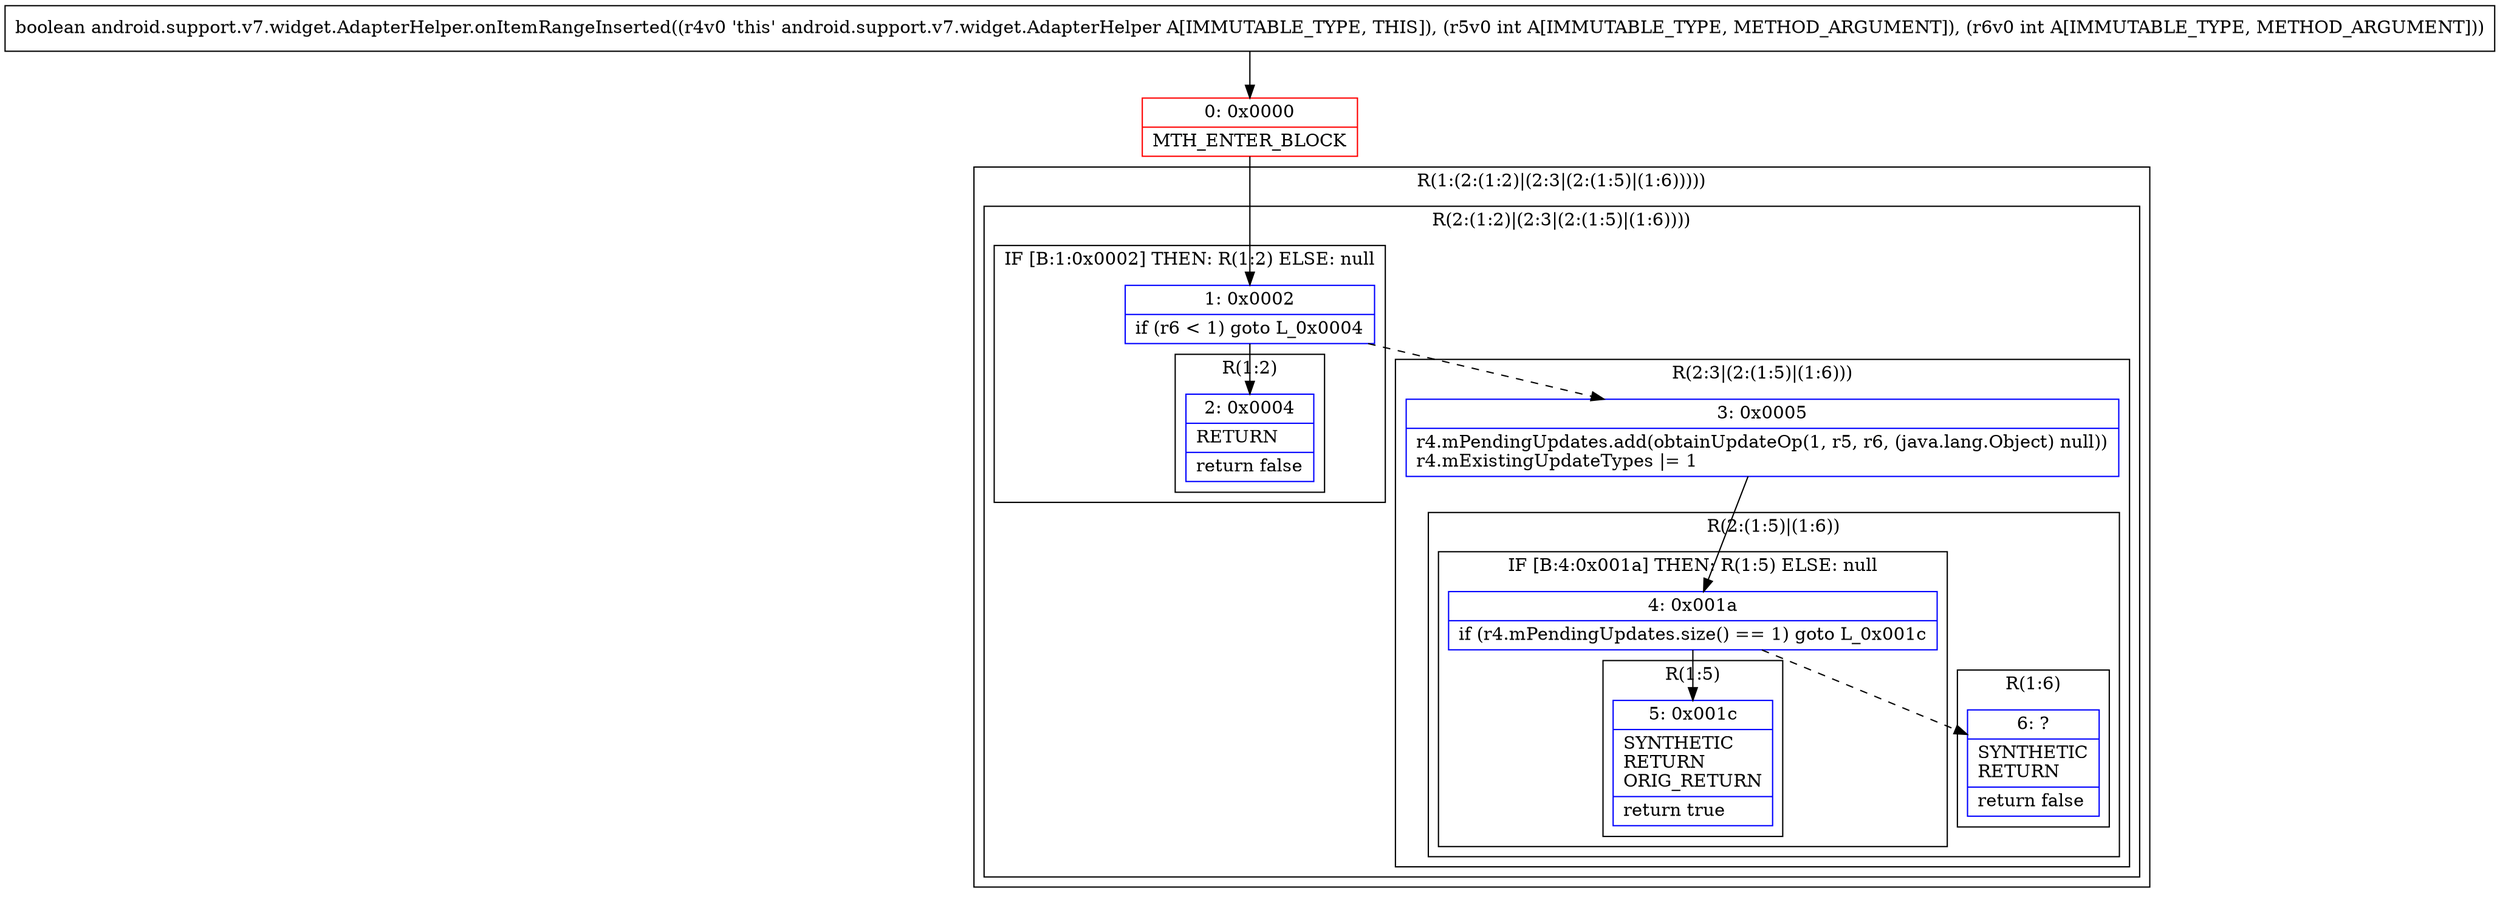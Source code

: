 digraph "CFG forandroid.support.v7.widget.AdapterHelper.onItemRangeInserted(II)Z" {
subgraph cluster_Region_2109625860 {
label = "R(1:(2:(1:2)|(2:3|(2:(1:5)|(1:6)))))";
node [shape=record,color=blue];
subgraph cluster_Region_258559457 {
label = "R(2:(1:2)|(2:3|(2:(1:5)|(1:6))))";
node [shape=record,color=blue];
subgraph cluster_IfRegion_1467159080 {
label = "IF [B:1:0x0002] THEN: R(1:2) ELSE: null";
node [shape=record,color=blue];
Node_1 [shape=record,label="{1\:\ 0x0002|if (r6 \< 1) goto L_0x0004\l}"];
subgraph cluster_Region_528103728 {
label = "R(1:2)";
node [shape=record,color=blue];
Node_2 [shape=record,label="{2\:\ 0x0004|RETURN\l|return false\l}"];
}
}
subgraph cluster_Region_276513453 {
label = "R(2:3|(2:(1:5)|(1:6)))";
node [shape=record,color=blue];
Node_3 [shape=record,label="{3\:\ 0x0005|r4.mPendingUpdates.add(obtainUpdateOp(1, r5, r6, (java.lang.Object) null))\lr4.mExistingUpdateTypes \|= 1\l}"];
subgraph cluster_Region_1438122758 {
label = "R(2:(1:5)|(1:6))";
node [shape=record,color=blue];
subgraph cluster_IfRegion_446015947 {
label = "IF [B:4:0x001a] THEN: R(1:5) ELSE: null";
node [shape=record,color=blue];
Node_4 [shape=record,label="{4\:\ 0x001a|if (r4.mPendingUpdates.size() == 1) goto L_0x001c\l}"];
subgraph cluster_Region_1424531472 {
label = "R(1:5)";
node [shape=record,color=blue];
Node_5 [shape=record,label="{5\:\ 0x001c|SYNTHETIC\lRETURN\lORIG_RETURN\l|return true\l}"];
}
}
subgraph cluster_Region_508362250 {
label = "R(1:6)";
node [shape=record,color=blue];
Node_6 [shape=record,label="{6\:\ ?|SYNTHETIC\lRETURN\l|return false\l}"];
}
}
}
}
}
Node_0 [shape=record,color=red,label="{0\:\ 0x0000|MTH_ENTER_BLOCK\l}"];
MethodNode[shape=record,label="{boolean android.support.v7.widget.AdapterHelper.onItemRangeInserted((r4v0 'this' android.support.v7.widget.AdapterHelper A[IMMUTABLE_TYPE, THIS]), (r5v0 int A[IMMUTABLE_TYPE, METHOD_ARGUMENT]), (r6v0 int A[IMMUTABLE_TYPE, METHOD_ARGUMENT])) }"];
MethodNode -> Node_0;
Node_1 -> Node_2;
Node_1 -> Node_3[style=dashed];
Node_3 -> Node_4;
Node_4 -> Node_5;
Node_4 -> Node_6[style=dashed];
Node_0 -> Node_1;
}

